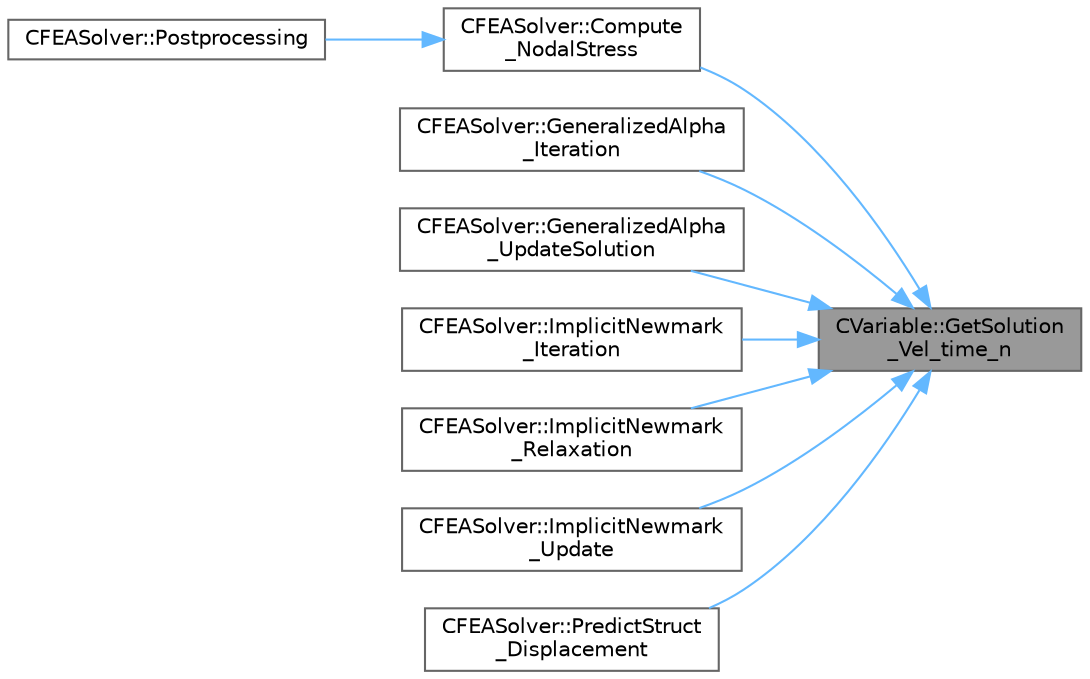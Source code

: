 digraph "CVariable::GetSolution_Vel_time_n"
{
 // LATEX_PDF_SIZE
  bgcolor="transparent";
  edge [fontname=Helvetica,fontsize=10,labelfontname=Helvetica,labelfontsize=10];
  node [fontname=Helvetica,fontsize=10,shape=box,height=0.2,width=0.4];
  rankdir="RL";
  Node1 [id="Node000001",label="CVariable::GetSolution\l_Vel_time_n",height=0.2,width=0.4,color="gray40", fillcolor="grey60", style="filled", fontcolor="black",tooltip="Get the velocity of the nodes (Structural Analysis) at time n."];
  Node1 -> Node2 [id="edge1_Node000001_Node000002",dir="back",color="steelblue1",style="solid",tooltip=" "];
  Node2 [id="Node000002",label="CFEASolver::Compute\l_NodalStress",height=0.2,width=0.4,color="grey40", fillcolor="white", style="filled",URL="$classCFEASolver.html#ac275af8f893ef5957379314816d17fa8",tooltip="Compute the stress at the nodes for output purposes."];
  Node2 -> Node3 [id="edge2_Node000002_Node000003",dir="back",color="steelblue1",style="solid",tooltip=" "];
  Node3 [id="Node000003",label="CFEASolver::Postprocessing",height=0.2,width=0.4,color="grey40", fillcolor="white", style="filled",URL="$classCFEASolver.html#ab4fa9086b598c5778c9c0403a5626d1b",tooltip="Postprocessing."];
  Node1 -> Node4 [id="edge3_Node000001_Node000004",dir="back",color="steelblue1",style="solid",tooltip=" "];
  Node4 [id="Node000004",label="CFEASolver::GeneralizedAlpha\l_Iteration",height=0.2,width=0.4,color="grey40", fillcolor="white", style="filled",URL="$classCFEASolver.html#a703228b8706352d33f34cc0baf1f9b04",tooltip="Iterate using an implicit Generalized Alpha solver."];
  Node1 -> Node5 [id="edge4_Node000001_Node000005",dir="back",color="steelblue1",style="solid",tooltip=" "];
  Node5 [id="Node000005",label="CFEASolver::GeneralizedAlpha\l_UpdateSolution",height=0.2,width=0.4,color="grey40", fillcolor="white", style="filled",URL="$classCFEASolver.html#ae7093ed0256ce5c606885492f2cdfbe3",tooltip="Update the solution using an implicit Generalized Alpha solver."];
  Node1 -> Node6 [id="edge5_Node000001_Node000006",dir="back",color="steelblue1",style="solid",tooltip=" "];
  Node6 [id="Node000006",label="CFEASolver::ImplicitNewmark\l_Iteration",height=0.2,width=0.4,color="grey40", fillcolor="white", style="filled",URL="$classCFEASolver.html#a27e71a93f7f114cc8506f35c2ed957c3",tooltip="Iterate using an implicit Newmark solver."];
  Node1 -> Node7 [id="edge6_Node000001_Node000007",dir="back",color="steelblue1",style="solid",tooltip=" "];
  Node7 [id="Node000007",label="CFEASolver::ImplicitNewmark\l_Relaxation",height=0.2,width=0.4,color="grey40", fillcolor="white", style="filled",URL="$classCFEASolver.html#a57098cba5a845904e6f0219f8e564b18",tooltip="A virtual member."];
  Node1 -> Node8 [id="edge7_Node000001_Node000008",dir="back",color="steelblue1",style="solid",tooltip=" "];
  Node8 [id="Node000008",label="CFEASolver::ImplicitNewmark\l_Update",height=0.2,width=0.4,color="grey40", fillcolor="white", style="filled",URL="$classCFEASolver.html#a3d61b3f8e11b80153f7691c55b583b9d",tooltip="Update the solution using an implicit Newmark solver."];
  Node1 -> Node9 [id="edge8_Node000001_Node000009",dir="back",color="steelblue1",style="solid",tooltip=" "];
  Node9 [id="Node000009",label="CFEASolver::PredictStruct\l_Displacement",height=0.2,width=0.4,color="grey40", fillcolor="white", style="filled",URL="$classCFEASolver.html#ae0e96ff4b61e4928db3d2e55616ff8f6",tooltip="Predictor for structural displacements based on previous iterations."];
}

